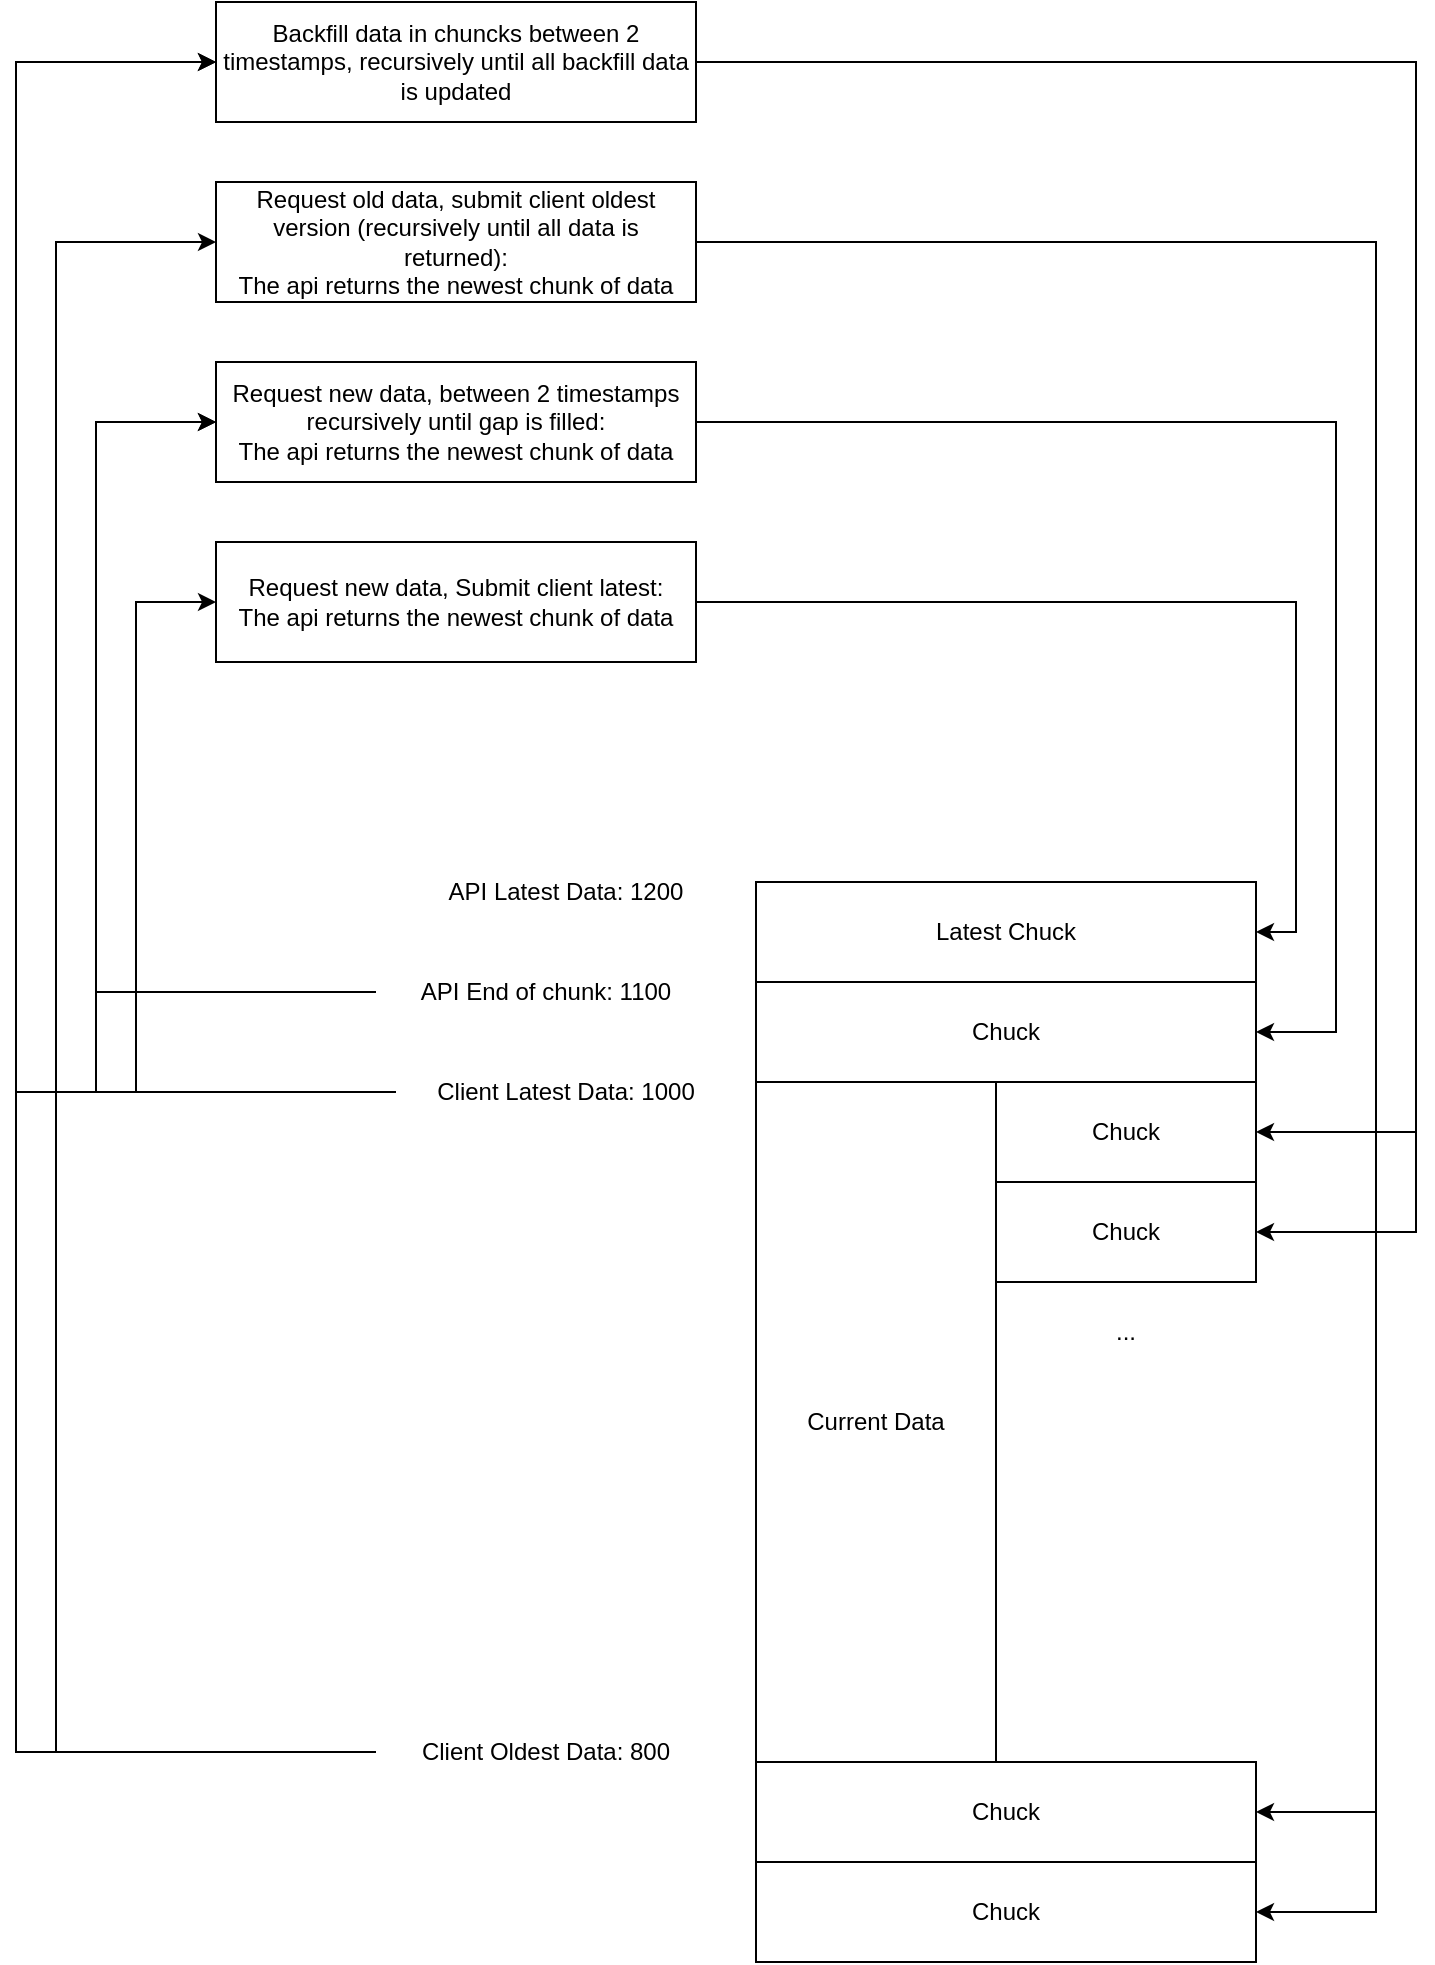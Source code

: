 <mxfile version="24.8.4">
  <diagram name="Page-1" id="j73lYDhUopbi-YUbwO6L">
    <mxGraphModel dx="1720" dy="1107" grid="1" gridSize="10" guides="1" tooltips="1" connect="1" arrows="1" fold="1" page="1" pageScale="1" pageWidth="850" pageHeight="1100" math="0" shadow="0">
      <root>
        <mxCell id="0" />
        <mxCell id="1" parent="0" />
        <mxCell id="AzlDN_MMZRkTs9XkH3pq-3" value="Current Data" style="rounded=0;whiteSpace=wrap;html=1;" vertex="1" parent="1">
          <mxGeometry x="450" y="600" width="120" height="340" as="geometry" />
        </mxCell>
        <mxCell id="AzlDN_MMZRkTs9XkH3pq-20" style="edgeStyle=orthogonalEdgeStyle;rounded=0;orthogonalLoop=1;jettySize=auto;html=1;entryX=0;entryY=0.5;entryDx=0;entryDy=0;" edge="1" parent="1" source="AzlDN_MMZRkTs9XkH3pq-4" target="AzlDN_MMZRkTs9XkH3pq-13">
          <mxGeometry relative="1" as="geometry">
            <Array as="points">
              <mxPoint x="140" y="605" />
              <mxPoint x="140" y="360" />
            </Array>
          </mxGeometry>
        </mxCell>
        <mxCell id="AzlDN_MMZRkTs9XkH3pq-21" style="edgeStyle=orthogonalEdgeStyle;rounded=0;orthogonalLoop=1;jettySize=auto;html=1;entryX=0;entryY=0.5;entryDx=0;entryDy=0;" edge="1" parent="1" source="AzlDN_MMZRkTs9XkH3pq-4" target="AzlDN_MMZRkTs9XkH3pq-12">
          <mxGeometry relative="1" as="geometry">
            <Array as="points">
              <mxPoint x="120" y="605" />
              <mxPoint x="120" y="270" />
            </Array>
          </mxGeometry>
        </mxCell>
        <mxCell id="AzlDN_MMZRkTs9XkH3pq-32" style="edgeStyle=orthogonalEdgeStyle;rounded=0;orthogonalLoop=1;jettySize=auto;html=1;entryX=0;entryY=0.5;entryDx=0;entryDy=0;" edge="1" parent="1" source="AzlDN_MMZRkTs9XkH3pq-4" target="AzlDN_MMZRkTs9XkH3pq-10">
          <mxGeometry relative="1" as="geometry">
            <Array as="points">
              <mxPoint x="80" y="605" />
              <mxPoint x="80" y="90" />
            </Array>
          </mxGeometry>
        </mxCell>
        <mxCell id="AzlDN_MMZRkTs9XkH3pq-4" value="Client Latest Data: 1000" style="text;html=1;align=center;verticalAlign=middle;whiteSpace=wrap;rounded=0;" vertex="1" parent="1">
          <mxGeometry x="270" y="590" width="170" height="30" as="geometry" />
        </mxCell>
        <mxCell id="AzlDN_MMZRkTs9XkH3pq-28" style="edgeStyle=orthogonalEdgeStyle;rounded=0;orthogonalLoop=1;jettySize=auto;html=1;entryX=0;entryY=0.5;entryDx=0;entryDy=0;" edge="1" parent="1" source="AzlDN_MMZRkTs9XkH3pq-5" target="AzlDN_MMZRkTs9XkH3pq-11">
          <mxGeometry relative="1" as="geometry">
            <Array as="points">
              <mxPoint x="100" y="935" />
              <mxPoint x="100" y="180" />
            </Array>
          </mxGeometry>
        </mxCell>
        <mxCell id="AzlDN_MMZRkTs9XkH3pq-31" style="edgeStyle=orthogonalEdgeStyle;rounded=0;orthogonalLoop=1;jettySize=auto;html=1;entryX=0;entryY=0.5;entryDx=0;entryDy=0;" edge="1" parent="1" source="AzlDN_MMZRkTs9XkH3pq-5" target="AzlDN_MMZRkTs9XkH3pq-10">
          <mxGeometry relative="1" as="geometry">
            <Array as="points">
              <mxPoint x="80" y="935" />
              <mxPoint x="80" y="90" />
            </Array>
          </mxGeometry>
        </mxCell>
        <mxCell id="AzlDN_MMZRkTs9XkH3pq-5" value="Client Oldest Data: 800" style="text;html=1;align=center;verticalAlign=middle;whiteSpace=wrap;rounded=0;" vertex="1" parent="1">
          <mxGeometry x="260" y="920" width="170" height="30" as="geometry" />
        </mxCell>
        <mxCell id="AzlDN_MMZRkTs9XkH3pq-36" style="edgeStyle=orthogonalEdgeStyle;rounded=0;orthogonalLoop=1;jettySize=auto;html=1;entryX=1;entryY=0.5;entryDx=0;entryDy=0;" edge="1" parent="1" source="AzlDN_MMZRkTs9XkH3pq-10" target="AzlDN_MMZRkTs9XkH3pq-33">
          <mxGeometry relative="1" as="geometry">
            <Array as="points">
              <mxPoint x="780" y="90" />
              <mxPoint x="780" y="625" />
            </Array>
          </mxGeometry>
        </mxCell>
        <mxCell id="AzlDN_MMZRkTs9XkH3pq-37" style="edgeStyle=orthogonalEdgeStyle;rounded=0;orthogonalLoop=1;jettySize=auto;html=1;entryX=1;entryY=0.5;entryDx=0;entryDy=0;" edge="1" parent="1" source="AzlDN_MMZRkTs9XkH3pq-10" target="AzlDN_MMZRkTs9XkH3pq-34">
          <mxGeometry relative="1" as="geometry">
            <Array as="points">
              <mxPoint x="780" y="90" />
              <mxPoint x="780" y="675" />
            </Array>
          </mxGeometry>
        </mxCell>
        <mxCell id="AzlDN_MMZRkTs9XkH3pq-10" value="Backfill data in chuncks between 2 timestamps, recursively until all backfill data is updated" style="rounded=0;whiteSpace=wrap;html=1;" vertex="1" parent="1">
          <mxGeometry x="180" y="60" width="240" height="60" as="geometry" />
        </mxCell>
        <mxCell id="AzlDN_MMZRkTs9XkH3pq-29" style="edgeStyle=orthogonalEdgeStyle;rounded=0;orthogonalLoop=1;jettySize=auto;html=1;entryX=1;entryY=0.5;entryDx=0;entryDy=0;" edge="1" parent="1" source="AzlDN_MMZRkTs9XkH3pq-11" target="AzlDN_MMZRkTs9XkH3pq-26">
          <mxGeometry relative="1" as="geometry">
            <Array as="points">
              <mxPoint x="760" y="180" />
              <mxPoint x="760" y="965" />
            </Array>
          </mxGeometry>
        </mxCell>
        <mxCell id="AzlDN_MMZRkTs9XkH3pq-30" style="edgeStyle=orthogonalEdgeStyle;rounded=0;orthogonalLoop=1;jettySize=auto;html=1;entryX=1;entryY=0.5;entryDx=0;entryDy=0;" edge="1" parent="1" source="AzlDN_MMZRkTs9XkH3pq-11" target="AzlDN_MMZRkTs9XkH3pq-27">
          <mxGeometry relative="1" as="geometry">
            <Array as="points">
              <mxPoint x="760" y="180" />
              <mxPoint x="760" y="1015" />
            </Array>
          </mxGeometry>
        </mxCell>
        <mxCell id="AzlDN_MMZRkTs9XkH3pq-11" value="Request old data, submit client oldest version (recursively until all data is returned):&lt;br&gt;The api returns the newest chunk of data" style="rounded=0;whiteSpace=wrap;html=1;" vertex="1" parent="1">
          <mxGeometry x="180" y="150" width="240" height="60" as="geometry" />
        </mxCell>
        <mxCell id="AzlDN_MMZRkTs9XkH3pq-25" style="edgeStyle=orthogonalEdgeStyle;rounded=0;orthogonalLoop=1;jettySize=auto;html=1;entryX=1;entryY=0.5;entryDx=0;entryDy=0;" edge="1" parent="1" source="AzlDN_MMZRkTs9XkH3pq-12" target="AzlDN_MMZRkTs9XkH3pq-23">
          <mxGeometry relative="1" as="geometry">
            <Array as="points">
              <mxPoint x="740" y="270" />
              <mxPoint x="740" y="575" />
            </Array>
          </mxGeometry>
        </mxCell>
        <mxCell id="AzlDN_MMZRkTs9XkH3pq-12" value="Request new data, between 2 timestamps recursively until gap is filled:&lt;br&gt;The api returns the newest chunk of data" style="rounded=0;whiteSpace=wrap;html=1;" vertex="1" parent="1">
          <mxGeometry x="180" y="240" width="240" height="60" as="geometry" />
        </mxCell>
        <mxCell id="AzlDN_MMZRkTs9XkH3pq-19" style="edgeStyle=orthogonalEdgeStyle;rounded=0;orthogonalLoop=1;jettySize=auto;html=1;entryX=1;entryY=0.5;entryDx=0;entryDy=0;" edge="1" parent="1" source="AzlDN_MMZRkTs9XkH3pq-13" target="AzlDN_MMZRkTs9XkH3pq-14">
          <mxGeometry relative="1" as="geometry" />
        </mxCell>
        <mxCell id="AzlDN_MMZRkTs9XkH3pq-13" value="Request new data, Submit client latest:&lt;br&gt;The api returns the newest chunk of data" style="rounded=0;whiteSpace=wrap;html=1;" vertex="1" parent="1">
          <mxGeometry x="180" y="330" width="240" height="60" as="geometry" />
        </mxCell>
        <mxCell id="AzlDN_MMZRkTs9XkH3pq-14" value="Latest Chuck" style="rounded=0;whiteSpace=wrap;html=1;" vertex="1" parent="1">
          <mxGeometry x="450" y="500" width="250" height="50" as="geometry" />
        </mxCell>
        <mxCell id="AzlDN_MMZRkTs9XkH3pq-15" value="API Latest Data: 1200" style="text;html=1;align=center;verticalAlign=middle;whiteSpace=wrap;rounded=0;" vertex="1" parent="1">
          <mxGeometry x="270" y="490" width="170" height="30" as="geometry" />
        </mxCell>
        <mxCell id="AzlDN_MMZRkTs9XkH3pq-22" style="edgeStyle=orthogonalEdgeStyle;rounded=0;orthogonalLoop=1;jettySize=auto;html=1;entryX=0;entryY=0.5;entryDx=0;entryDy=0;" edge="1" parent="1" source="AzlDN_MMZRkTs9XkH3pq-16" target="AzlDN_MMZRkTs9XkH3pq-12">
          <mxGeometry relative="1" as="geometry">
            <Array as="points">
              <mxPoint x="120" y="555" />
              <mxPoint x="120" y="270" />
            </Array>
          </mxGeometry>
        </mxCell>
        <mxCell id="AzlDN_MMZRkTs9XkH3pq-16" value="API End of chunk: 1100" style="text;html=1;align=center;verticalAlign=middle;whiteSpace=wrap;rounded=0;" vertex="1" parent="1">
          <mxGeometry x="260" y="540" width="170" height="30" as="geometry" />
        </mxCell>
        <mxCell id="AzlDN_MMZRkTs9XkH3pq-23" value="Chuck" style="rounded=0;whiteSpace=wrap;html=1;" vertex="1" parent="1">
          <mxGeometry x="450" y="550" width="250" height="50" as="geometry" />
        </mxCell>
        <mxCell id="AzlDN_MMZRkTs9XkH3pq-26" value="Chuck" style="rounded=0;whiteSpace=wrap;html=1;" vertex="1" parent="1">
          <mxGeometry x="450" y="940" width="250" height="50" as="geometry" />
        </mxCell>
        <mxCell id="AzlDN_MMZRkTs9XkH3pq-27" value="Chuck" style="rounded=0;whiteSpace=wrap;html=1;" vertex="1" parent="1">
          <mxGeometry x="450" y="990" width="250" height="50" as="geometry" />
        </mxCell>
        <mxCell id="AzlDN_MMZRkTs9XkH3pq-33" value="Chuck" style="rounded=0;whiteSpace=wrap;html=1;" vertex="1" parent="1">
          <mxGeometry x="570" y="600" width="130" height="50" as="geometry" />
        </mxCell>
        <mxCell id="AzlDN_MMZRkTs9XkH3pq-34" value="Chuck" style="rounded=0;whiteSpace=wrap;html=1;" vertex="1" parent="1">
          <mxGeometry x="570" y="650" width="130" height="50" as="geometry" />
        </mxCell>
        <mxCell id="AzlDN_MMZRkTs9XkH3pq-35" value="..." style="text;html=1;align=center;verticalAlign=middle;whiteSpace=wrap;rounded=0;" vertex="1" parent="1">
          <mxGeometry x="605" y="710" width="60" height="30" as="geometry" />
        </mxCell>
      </root>
    </mxGraphModel>
  </diagram>
</mxfile>
